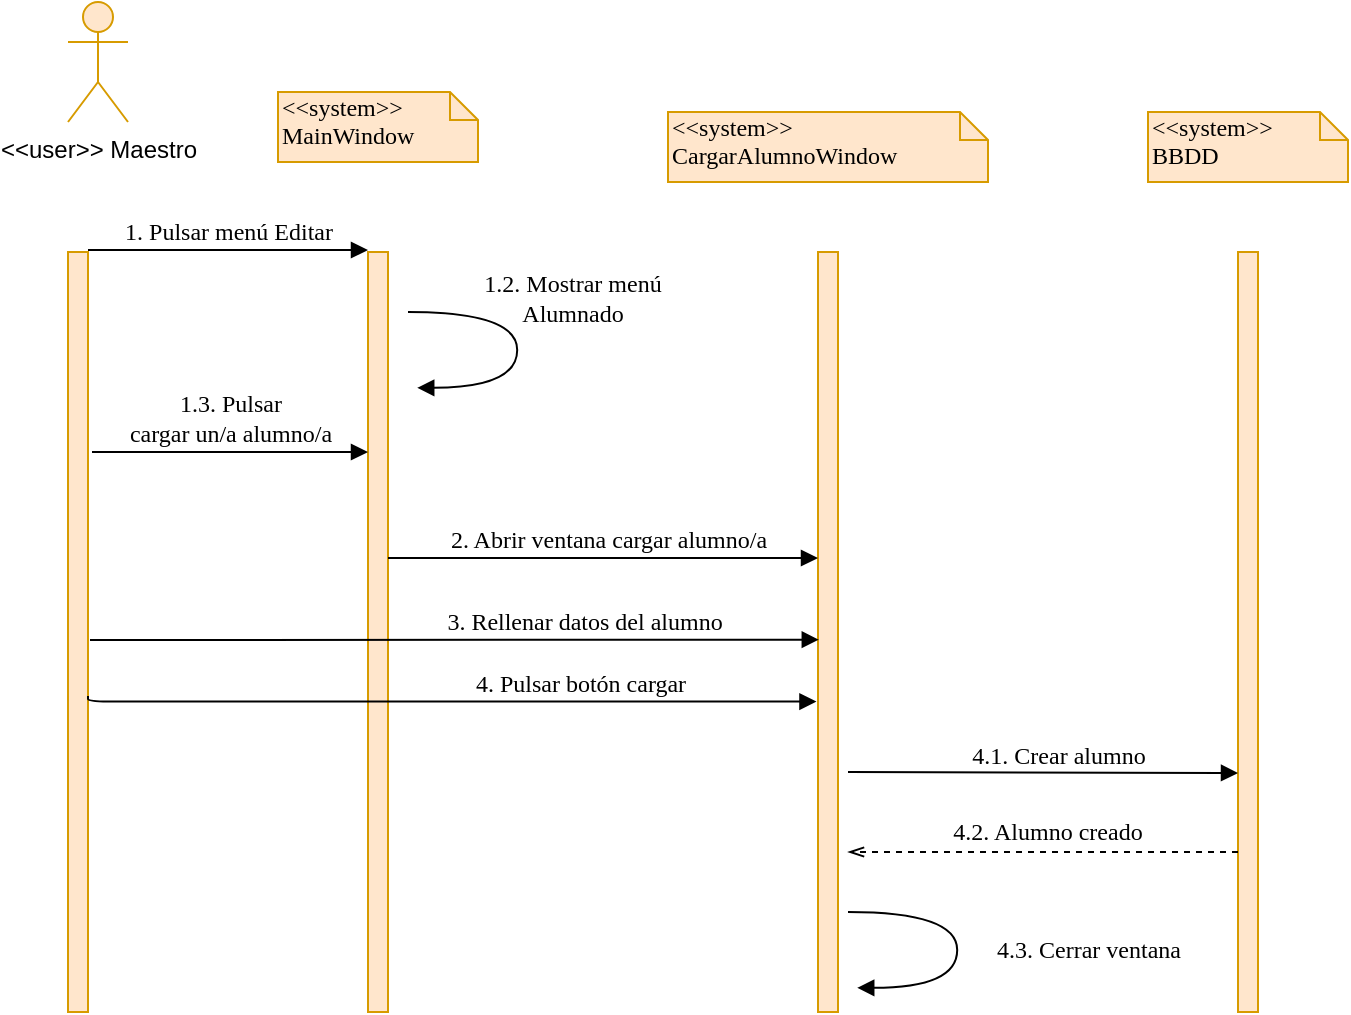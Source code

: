 <mxfile version="14.8.0" type="device"><diagram name="Page-1" id="13e1069c-82ec-6db2-03f1-153e76fe0fe0"><mxGraphModel dx="938" dy="536" grid="1" gridSize="10" guides="1" tooltips="1" connect="1" arrows="1" fold="1" page="1" pageScale="1" pageWidth="1100" pageHeight="850" background="none" math="0" shadow="0"><root><mxCell id="0"/><mxCell id="1" parent="0"/><mxCell id="29PmDWqIHb_t-shHqbmg-117" value="1. Pulsar menú Editar" style="html=1;verticalAlign=bottom;endArrow=block;labelBackgroundColor=none;fontFamily=Verdana;fontSize=12;edgeStyle=elbowEdgeStyle;elbow=vertical;" edge="1" parent="1"><mxGeometry relative="1" as="geometry"><mxPoint x="190" y="199" as="sourcePoint"/><mxPoint x="330" y="199" as="targetPoint"/><Array as="points"><mxPoint x="327" y="199"/></Array></mxGeometry></mxCell><mxCell id="29PmDWqIHb_t-shHqbmg-118" value="&amp;lt;&amp;lt;system&amp;gt;&amp;gt;&lt;br&gt;MainWindow" style="shape=note;whiteSpace=wrap;html=1;size=14;verticalAlign=top;align=left;spacingTop=-6;rounded=0;shadow=0;comic=0;labelBackgroundColor=none;strokeWidth=1;fontFamily=Verdana;fontSize=12;fillColor=#ffe6cc;strokeColor=#d79b00;" vertex="1" parent="1"><mxGeometry x="285" y="120" width="100" height="35" as="geometry"/></mxCell><mxCell id="29PmDWqIHb_t-shHqbmg-119" value="&amp;lt;&amp;lt;user&amp;gt;&amp;gt; Maestro" style="shape=umlActor;verticalLabelPosition=bottom;verticalAlign=top;html=1;outlineConnect=0;fillColor=#ffe6cc;strokeColor=#d79b00;" vertex="1" parent="1"><mxGeometry x="180" y="75" width="30" height="60" as="geometry"/></mxCell><mxCell id="29PmDWqIHb_t-shHqbmg-120" value="" style="html=1;points=[];perimeter=orthogonalPerimeter;rounded=0;shadow=0;comic=0;labelBackgroundColor=none;strokeWidth=1;fontFamily=Verdana;fontSize=12;align=center;fillColor=#ffe6cc;strokeColor=#d79b00;" vertex="1" parent="1"><mxGeometry x="180" y="200" width="10" height="380" as="geometry"/></mxCell><mxCell id="29PmDWqIHb_t-shHqbmg-121" value="" style="html=1;points=[];perimeter=orthogonalPerimeter;rounded=0;shadow=0;comic=0;labelBackgroundColor=none;strokeWidth=1;fontFamily=Verdana;fontSize=12;align=center;fillColor=#ffe6cc;strokeColor=#d79b00;" vertex="1" parent="1"><mxGeometry x="330" y="200" width="10" height="380" as="geometry"/></mxCell><mxCell id="29PmDWqIHb_t-shHqbmg-125" value="&amp;lt;&amp;lt;system&amp;gt;&amp;gt;&lt;br&gt;CargarAlumnoWindow" style="shape=note;whiteSpace=wrap;html=1;size=14;verticalAlign=top;align=left;spacingTop=-6;rounded=0;shadow=0;comic=0;labelBackgroundColor=none;strokeWidth=1;fontFamily=Verdana;fontSize=12;fillColor=#ffe6cc;strokeColor=#d79b00;" vertex="1" parent="1"><mxGeometry x="480" y="130" width="160" height="35" as="geometry"/></mxCell><mxCell id="29PmDWqIHb_t-shHqbmg-126" value="" style="html=1;points=[];perimeter=orthogonalPerimeter;rounded=0;shadow=0;comic=0;labelBackgroundColor=none;strokeWidth=1;fontFamily=Verdana;fontSize=12;align=center;fillColor=#ffe6cc;strokeColor=#d79b00;" vertex="1" parent="1"><mxGeometry x="555" y="200" width="10" height="380" as="geometry"/></mxCell><mxCell id="29PmDWqIHb_t-shHqbmg-128" value="&amp;lt;&amp;lt;system&amp;gt;&amp;gt;&lt;br&gt;BBDD" style="shape=note;whiteSpace=wrap;html=1;size=14;verticalAlign=top;align=left;spacingTop=-6;rounded=0;shadow=0;comic=0;labelBackgroundColor=none;strokeWidth=1;fontFamily=Verdana;fontSize=12;fillColor=#ffe6cc;strokeColor=#d79b00;" vertex="1" parent="1"><mxGeometry x="720" y="130" width="100" height="35" as="geometry"/></mxCell><mxCell id="29PmDWqIHb_t-shHqbmg-129" value="" style="html=1;points=[];perimeter=orthogonalPerimeter;rounded=0;shadow=0;comic=0;labelBackgroundColor=none;strokeWidth=1;fontFamily=Verdana;fontSize=12;align=center;fillColor=#ffe6cc;strokeColor=#d79b00;" vertex="1" parent="1"><mxGeometry x="765" y="200" width="10" height="380" as="geometry"/></mxCell><mxCell id="29PmDWqIHb_t-shHqbmg-135" value="4.1. Crear alumno" style="html=1;verticalAlign=bottom;endArrow=block;labelBackgroundColor=none;fontFamily=Verdana;fontSize=12;edgeStyle=elbowEdgeStyle;elbow=vertical;" edge="1" parent="1"><mxGeometry x="0.075" relative="1" as="geometry"><mxPoint x="570" y="460" as="sourcePoint"/><mxPoint x="765" y="461" as="targetPoint"/><mxPoint as="offset"/></mxGeometry></mxCell><mxCell id="29PmDWqIHb_t-shHqbmg-143" value="2. Abrir ventana cargar alumno/a" style="html=1;verticalAlign=bottom;endArrow=block;labelBackgroundColor=none;fontFamily=Verdana;fontSize=12;edgeStyle=elbowEdgeStyle;elbow=vertical;" edge="1" parent="1"><mxGeometry x="0.023" relative="1" as="geometry"><mxPoint x="340" y="353" as="sourcePoint"/><mxPoint x="555" y="353.0" as="targetPoint"/><Array as="points"/><mxPoint as="offset"/></mxGeometry></mxCell><mxCell id="29PmDWqIHb_t-shHqbmg-144" value="3. Rellenar datos del alumno" style="html=1;verticalAlign=bottom;endArrow=block;labelBackgroundColor=none;fontFamily=Verdana;fontSize=12;edgeStyle=elbowEdgeStyle;elbow=vertical;" edge="1" parent="1"><mxGeometry x="0.357" relative="1" as="geometry"><mxPoint x="191" y="394" as="sourcePoint"/><mxPoint x="555.4" y="393.84" as="targetPoint"/><Array as="points"><mxPoint x="270.4" y="393.84"/></Array><mxPoint as="offset"/></mxGeometry></mxCell><mxCell id="29PmDWqIHb_t-shHqbmg-149" value="" style="endArrow=openThin;dashed=1;html=1;endFill=0;" edge="1" parent="1"><mxGeometry width="50" height="50" relative="1" as="geometry"><mxPoint x="765" y="500" as="sourcePoint"/><mxPoint x="570" y="500" as="targetPoint"/></mxGeometry></mxCell><mxCell id="29PmDWqIHb_t-shHqbmg-150" value="4.2. Alumno creado" style="text;html=1;strokeColor=none;fillColor=none;align=center;verticalAlign=middle;whiteSpace=wrap;rounded=0;fontFamily=Verdana;" vertex="1" parent="1"><mxGeometry x="595" y="480" width="150" height="20" as="geometry"/></mxCell><mxCell id="29PmDWqIHb_t-shHqbmg-153" value="1.2. Mostrar menú &lt;br&gt;Alumnado" style="html=1;verticalAlign=bottom;endArrow=block;labelBackgroundColor=none;fontFamily=Verdana;fontSize=12;elbow=vertical;edgeStyle=orthogonalEdgeStyle;curved=1;entryX=1;entryY=0.286;entryPerimeter=0;exitX=1.038;exitY=0.345;exitPerimeter=0;" edge="1" parent="1"><mxGeometry x="-0.093" y="27" relative="1" as="geometry"><mxPoint x="350" y="230" as="sourcePoint"/><mxPoint x="354.62" y="267.92" as="targetPoint"/><Array as="points"><mxPoint x="404.62" y="229.9"/><mxPoint x="404.62" y="267.9"/></Array><mxPoint as="offset"/></mxGeometry></mxCell><mxCell id="29PmDWqIHb_t-shHqbmg-154" value="1.3. Pulsar &lt;br&gt;cargar un/a alumno/a" style="html=1;verticalAlign=bottom;endArrow=block;entryX=0;entryY=0;labelBackgroundColor=none;fontFamily=Verdana;fontSize=12;edgeStyle=elbowEdgeStyle;elbow=vertical;" edge="1" parent="1"><mxGeometry relative="1" as="geometry"><mxPoint x="192" y="300" as="sourcePoint"/><mxPoint x="330" y="300" as="targetPoint"/></mxGeometry></mxCell><mxCell id="29PmDWqIHb_t-shHqbmg-155" value="4. Pulsar botón cargar" style="html=1;verticalAlign=bottom;endArrow=block;labelBackgroundColor=none;fontFamily=Verdana;fontSize=12;edgeStyle=elbowEdgeStyle;elbow=vertical;exitX=1.117;exitY=0.579;exitDx=0;exitDy=0;exitPerimeter=0;" edge="1" parent="1"><mxGeometry x="0.357" relative="1" as="geometry"><mxPoint x="190.0" y="422.0" as="sourcePoint"/><mxPoint x="554.23" y="424.77" as="targetPoint"/><Array as="points"><mxPoint x="269.23" y="424.77"/></Array><mxPoint as="offset"/></mxGeometry></mxCell><mxCell id="29PmDWqIHb_t-shHqbmg-156" value="4.3. Cerrar ventana" style="html=1;verticalAlign=bottom;endArrow=block;labelBackgroundColor=none;fontFamily=Verdana;fontSize=12;elbow=vertical;edgeStyle=orthogonalEdgeStyle;curved=1;entryX=1;entryY=0.286;entryPerimeter=0;exitX=1.038;exitY=0.345;exitPerimeter=0;" edge="1" parent="1"><mxGeometry x="0.158" y="65" relative="1" as="geometry"><mxPoint x="570" y="530.0" as="sourcePoint"/><mxPoint x="574.62" y="567.92" as="targetPoint"/><Array as="points"><mxPoint x="624.62" y="529.9"/><mxPoint x="624.62" y="567.9"/></Array><mxPoint as="offset"/></mxGeometry></mxCell></root></mxGraphModel></diagram></mxfile>